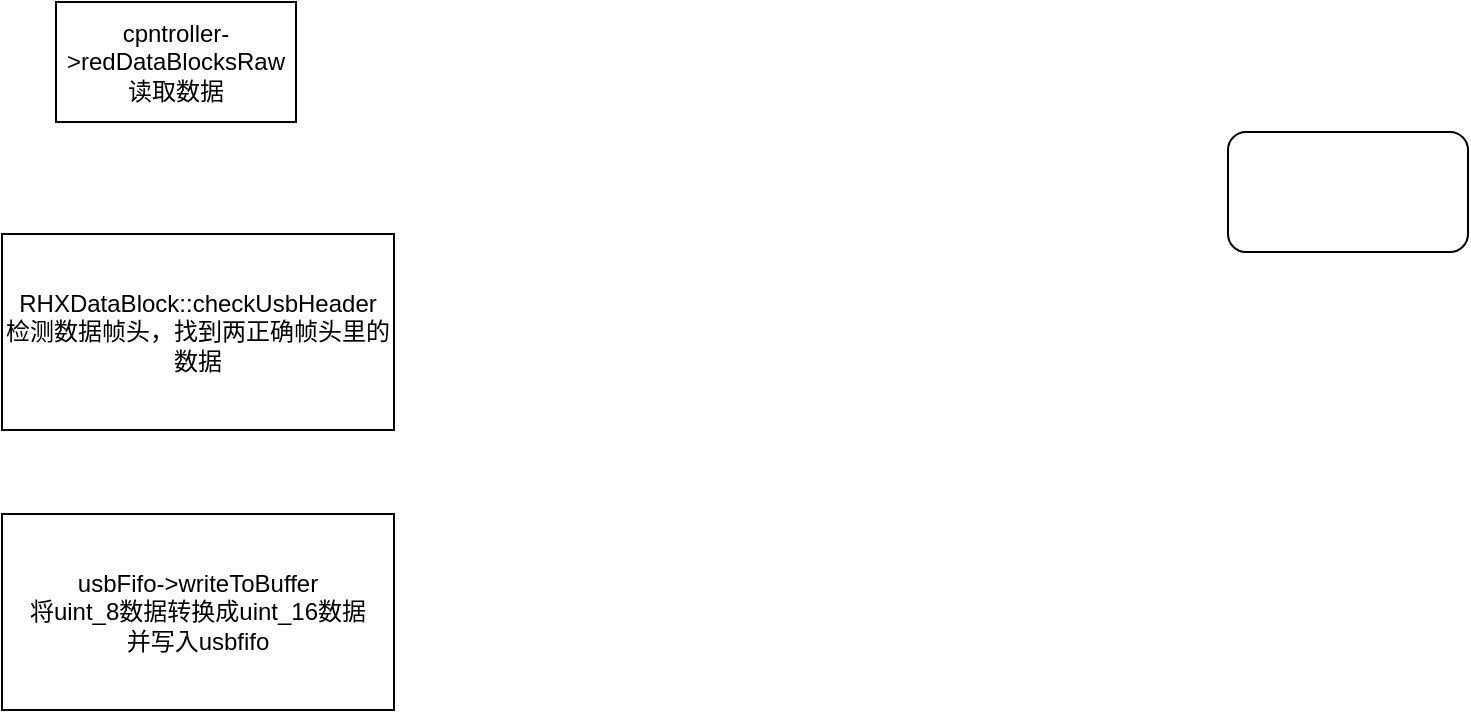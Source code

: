 <mxfile version="21.5.0" type="github">
  <diagram name="第 1 页" id="i18JGJ34kbMfS3A-ol3H">
    <mxGraphModel dx="872" dy="746" grid="0" gridSize="10" guides="1" tooltips="1" connect="1" arrows="1" fold="1" page="0" pageScale="1" pageWidth="827" pageHeight="1169" math="0" shadow="0">
      <root>
        <mxCell id="0" />
        <mxCell id="1" parent="0" />
        <mxCell id="_I5AQsSSmcMobLPNc-vN-1" value="" style="rounded=1;whiteSpace=wrap;html=1;" vertex="1" parent="1">
          <mxGeometry x="243" y="156" width="120" height="60" as="geometry" />
        </mxCell>
        <mxCell id="_I5AQsSSmcMobLPNc-vN-2" value="cpntroller-&amp;gt;redDataBlocksRaw读取数据" style="rounded=0;whiteSpace=wrap;html=1;" vertex="1" parent="1">
          <mxGeometry x="-343" y="91" width="120" height="60" as="geometry" />
        </mxCell>
        <mxCell id="_I5AQsSSmcMobLPNc-vN-3" value="RHXDataBlock::checkUsbHeader&lt;br&gt;检测数据帧头，找到两正确帧头里的数据" style="rounded=0;whiteSpace=wrap;html=1;" vertex="1" parent="1">
          <mxGeometry x="-370" y="207" width="196" height="98" as="geometry" />
        </mxCell>
        <mxCell id="_I5AQsSSmcMobLPNc-vN-4" value="usbFifo-&amp;gt;writeToBuffer&lt;br&gt;将uint_8数据转换成uint_16数据&lt;br&gt;并写入usbfifo" style="rounded=0;whiteSpace=wrap;html=1;" vertex="1" parent="1">
          <mxGeometry x="-370" y="347" width="196" height="98" as="geometry" />
        </mxCell>
      </root>
    </mxGraphModel>
  </diagram>
</mxfile>
